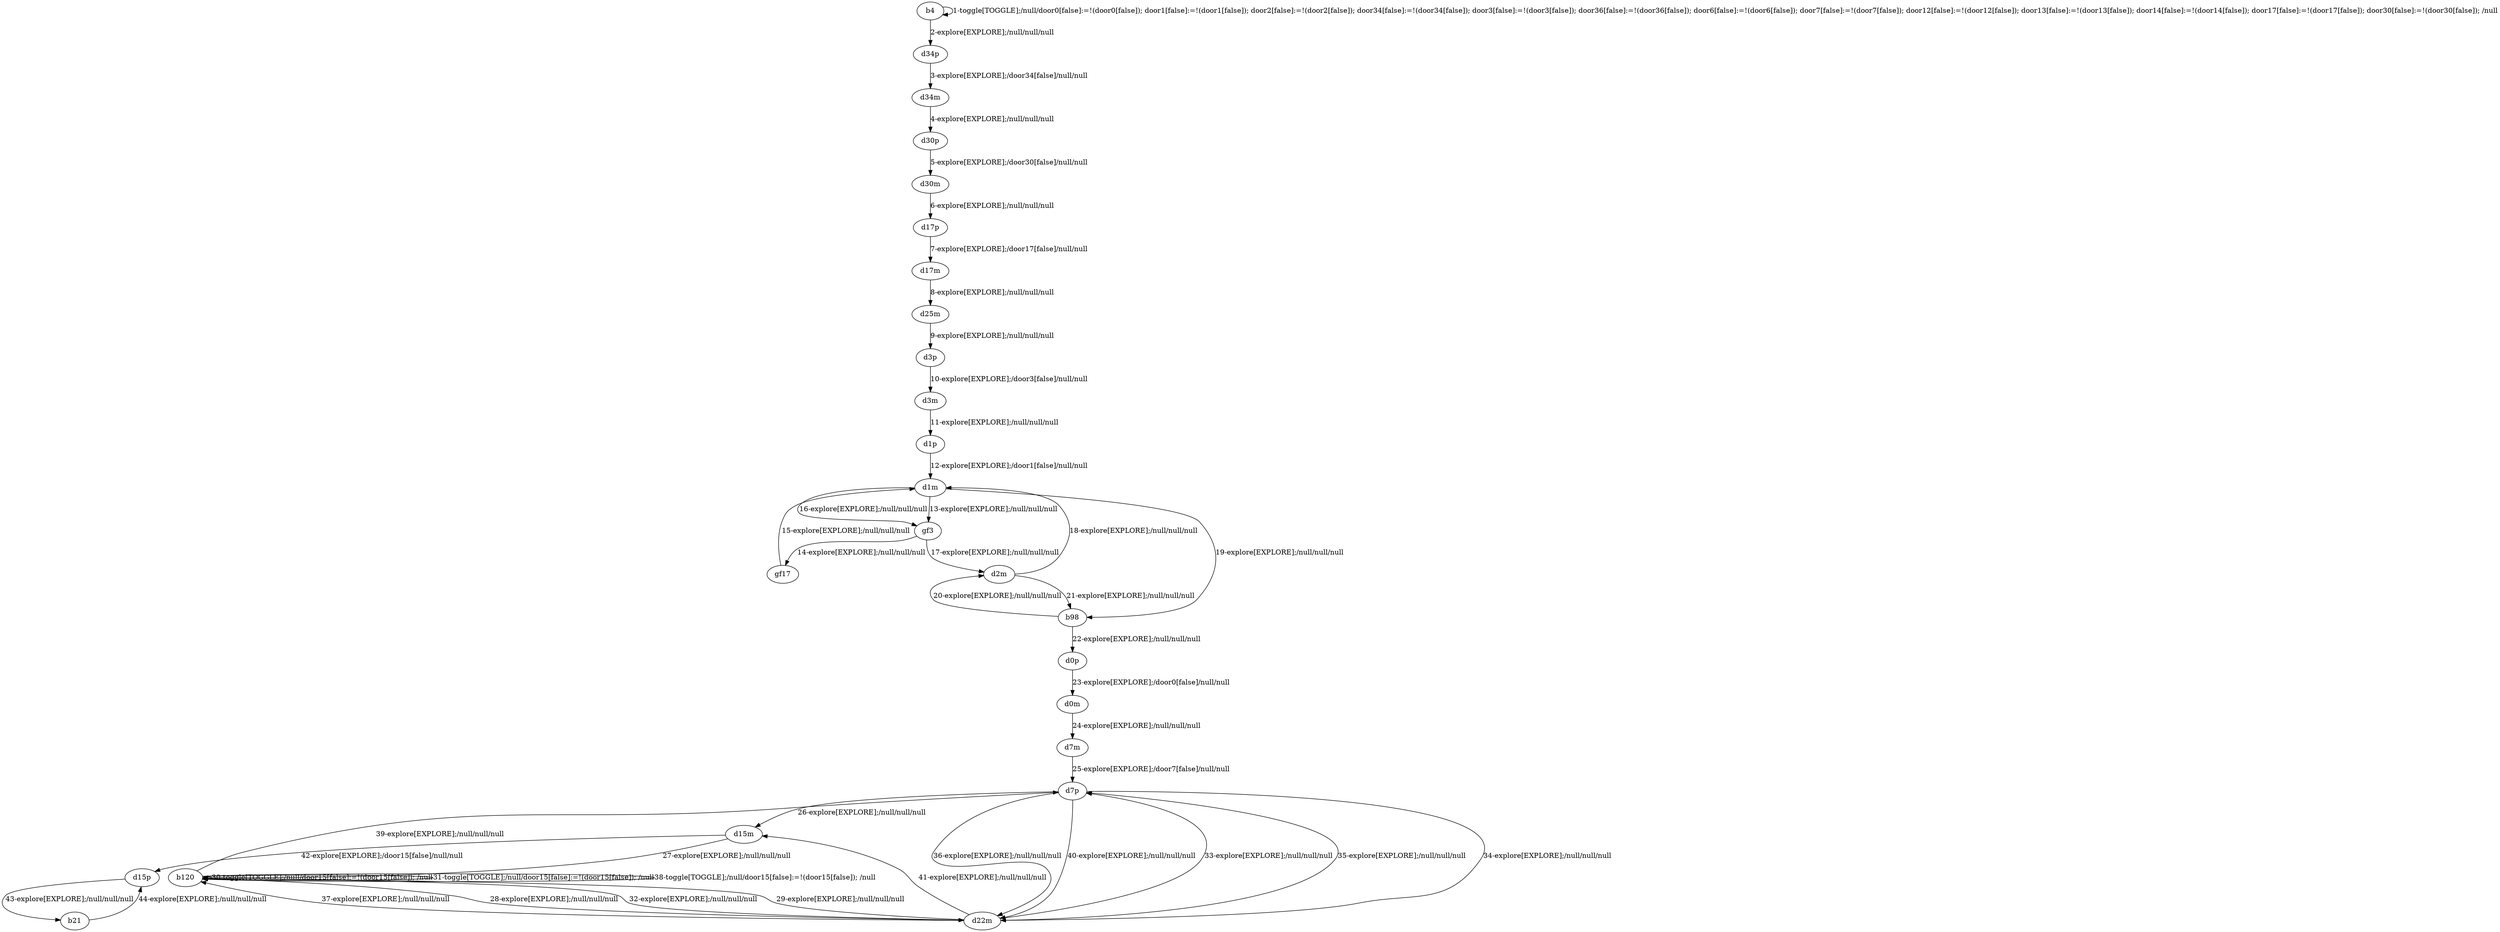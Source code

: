 # Total number of goals covered by this test: 1
# b21 --> d15p

digraph g {
"b4" -> "b4" [label = "1-toggle[TOGGLE];/null/door0[false]:=!(door0[false]); door1[false]:=!(door1[false]); door2[false]:=!(door2[false]); door34[false]:=!(door34[false]); door3[false]:=!(door3[false]); door36[false]:=!(door36[false]); door6[false]:=!(door6[false]); door7[false]:=!(door7[false]); door12[false]:=!(door12[false]); door13[false]:=!(door13[false]); door14[false]:=!(door14[false]); door17[false]:=!(door17[false]); door30[false]:=!(door30[false]); /null"];
"b4" -> "d34p" [label = "2-explore[EXPLORE];/null/null/null"];
"d34p" -> "d34m" [label = "3-explore[EXPLORE];/door34[false]/null/null"];
"d34m" -> "d30p" [label = "4-explore[EXPLORE];/null/null/null"];
"d30p" -> "d30m" [label = "5-explore[EXPLORE];/door30[false]/null/null"];
"d30m" -> "d17p" [label = "6-explore[EXPLORE];/null/null/null"];
"d17p" -> "d17m" [label = "7-explore[EXPLORE];/door17[false]/null/null"];
"d17m" -> "d25m" [label = "8-explore[EXPLORE];/null/null/null"];
"d25m" -> "d3p" [label = "9-explore[EXPLORE];/null/null/null"];
"d3p" -> "d3m" [label = "10-explore[EXPLORE];/door3[false]/null/null"];
"d3m" -> "d1p" [label = "11-explore[EXPLORE];/null/null/null"];
"d1p" -> "d1m" [label = "12-explore[EXPLORE];/door1[false]/null/null"];
"d1m" -> "gf3" [label = "13-explore[EXPLORE];/null/null/null"];
"gf3" -> "gf17" [label = "14-explore[EXPLORE];/null/null/null"];
"gf17" -> "d1m" [label = "15-explore[EXPLORE];/null/null/null"];
"d1m" -> "gf3" [label = "16-explore[EXPLORE];/null/null/null"];
"gf3" -> "d2m" [label = "17-explore[EXPLORE];/null/null/null"];
"d2m" -> "d1m" [label = "18-explore[EXPLORE];/null/null/null"];
"d1m" -> "b98" [label = "19-explore[EXPLORE];/null/null/null"];
"b98" -> "d2m" [label = "20-explore[EXPLORE];/null/null/null"];
"d2m" -> "b98" [label = "21-explore[EXPLORE];/null/null/null"];
"b98" -> "d0p" [label = "22-explore[EXPLORE];/null/null/null"];
"d0p" -> "d0m" [label = "23-explore[EXPLORE];/door0[false]/null/null"];
"d0m" -> "d7m" [label = "24-explore[EXPLORE];/null/null/null"];
"d7m" -> "d7p" [label = "25-explore[EXPLORE];/door7[false]/null/null"];
"d7p" -> "d15m" [label = "26-explore[EXPLORE];/null/null/null"];
"d15m" -> "b120" [label = "27-explore[EXPLORE];/null/null/null"];
"b120" -> "d22m" [label = "28-explore[EXPLORE];/null/null/null"];
"d22m" -> "b120" [label = "29-explore[EXPLORE];/null/null/null"];
"b120" -> "b120" [label = "30-toggle[TOGGLE];/null/door15[false]:=!(door15[false]); /null"];
"b120" -> "b120" [label = "31-toggle[TOGGLE];/null/door15[false]:=!(door15[false]); /null"];
"b120" -> "d22m" [label = "32-explore[EXPLORE];/null/null/null"];
"d22m" -> "d7p" [label = "33-explore[EXPLORE];/null/null/null"];
"d7p" -> "d22m" [label = "34-explore[EXPLORE];/null/null/null"];
"d22m" -> "d7p" [label = "35-explore[EXPLORE];/null/null/null"];
"d7p" -> "d22m" [label = "36-explore[EXPLORE];/null/null/null"];
"d22m" -> "b120" [label = "37-explore[EXPLORE];/null/null/null"];
"b120" -> "b120" [label = "38-toggle[TOGGLE];/null/door15[false]:=!(door15[false]); /null"];
"b120" -> "d7p" [label = "39-explore[EXPLORE];/null/null/null"];
"d7p" -> "d22m" [label = "40-explore[EXPLORE];/null/null/null"];
"d22m" -> "d15m" [label = "41-explore[EXPLORE];/null/null/null"];
"d15m" -> "d15p" [label = "42-explore[EXPLORE];/door15[false]/null/null"];
"d15p" -> "b21" [label = "43-explore[EXPLORE];/null/null/null"];
"b21" -> "d15p" [label = "44-explore[EXPLORE];/null/null/null"];
}